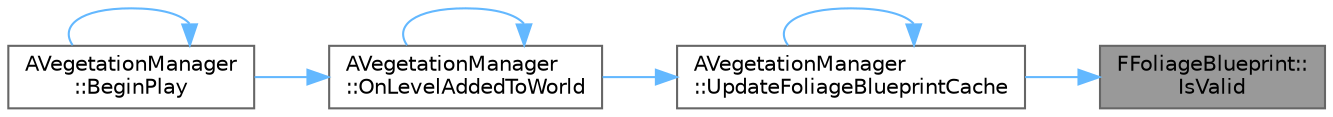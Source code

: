 digraph "FFoliageBlueprint::IsValid"
{
 // INTERACTIVE_SVG=YES
 // LATEX_PDF_SIZE
  bgcolor="transparent";
  edge [fontname=Helvetica,fontsize=10,labelfontname=Helvetica,labelfontsize=10];
  node [fontname=Helvetica,fontsize=10,shape=box,height=0.2,width=0.4];
  rankdir="RL";
  Node1 [id="Node000001",label="FFoliageBlueprint::\lIsValid",height=0.2,width=0.4,color="gray40", fillcolor="grey60", style="filled", fontcolor="black",tooltip=" "];
  Node1 -> Node2 [id="edge1_Node000001_Node000002",dir="back",color="steelblue1",style="solid",tooltip=" "];
  Node2 [id="Node000002",label="AVegetationManager\l::UpdateFoliageBlueprintCache",height=0.2,width=0.4,color="grey40", fillcolor="white", style="filled",URL="$dd/dfc/classAVegetationManager.html#a634bf842e0f9c66dc96bae3a7dc0e5b4",tooltip=" "];
  Node2 -> Node3 [id="edge2_Node000002_Node000003",dir="back",color="steelblue1",style="solid",tooltip=" "];
  Node3 [id="Node000003",label="AVegetationManager\l::OnLevelAddedToWorld",height=0.2,width=0.4,color="grey40", fillcolor="white", style="filled",URL="$dd/dfc/classAVegetationManager.html#acf2b61c9dc617c0968f75af789a3232c",tooltip=" "];
  Node3 -> Node4 [id="edge3_Node000003_Node000004",dir="back",color="steelblue1",style="solid",tooltip=" "];
  Node4 [id="Node000004",label="AVegetationManager\l::BeginPlay",height=0.2,width=0.4,color="grey40", fillcolor="white", style="filled",URL="$dd/dfc/classAVegetationManager.html#ad8d1fb58c6f26e253d6466e8a240ead2",tooltip=" "];
  Node4 -> Node4 [id="edge4_Node000004_Node000004",dir="back",color="steelblue1",style="solid",tooltip=" "];
  Node3 -> Node3 [id="edge5_Node000003_Node000003",dir="back",color="steelblue1",style="solid",tooltip=" "];
  Node2 -> Node2 [id="edge6_Node000002_Node000002",dir="back",color="steelblue1",style="solid",tooltip=" "];
}
